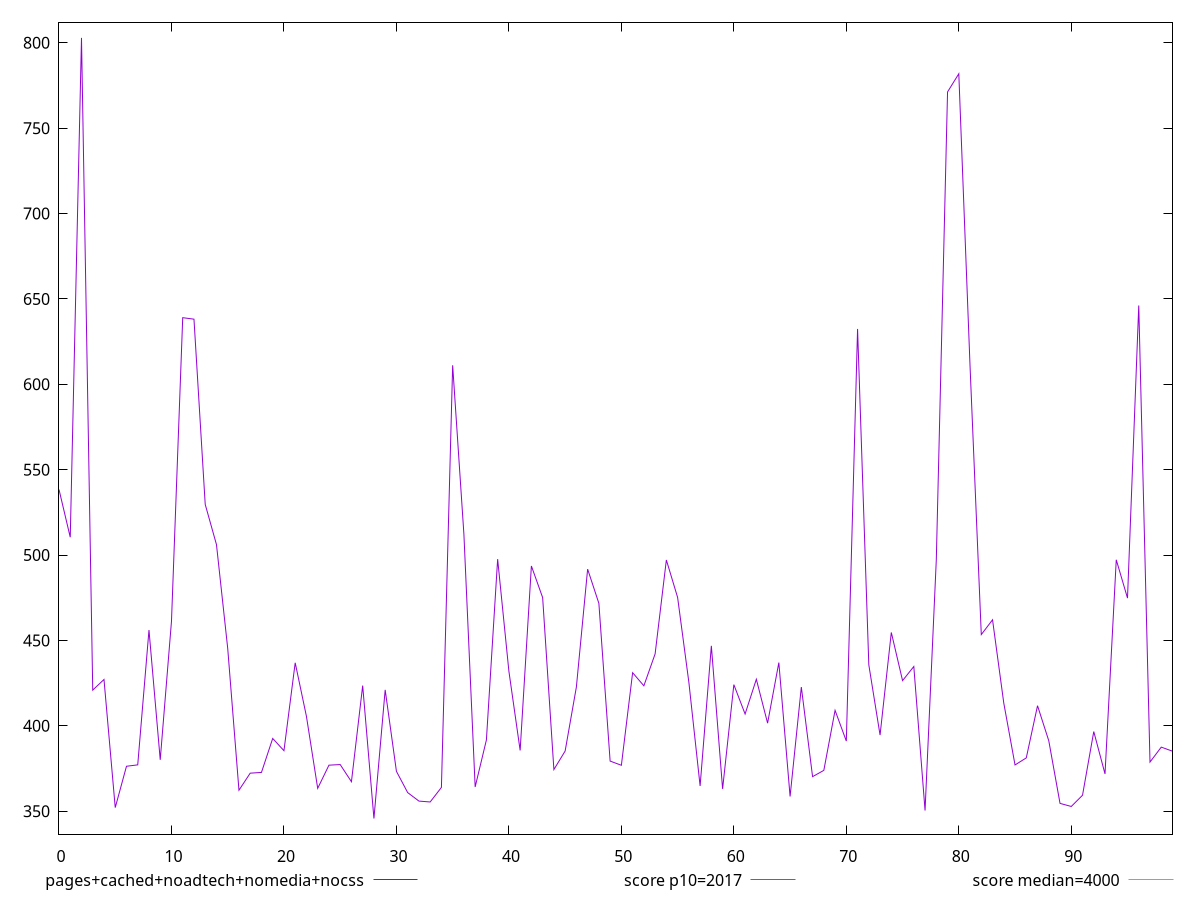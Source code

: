 reset

$pagesCachedNoadtechNomediaNocss <<EOF
0 538.3839999999998
1 510.44399999999996
2 802.8560000000007
3 420.9120000000001
4 427.1559999999999
5 352.12
6 376.32399999999996
7 377.152
8 456.08
9 380.10799999999995
10 461.2040000000002
11 639.0200000000002
12 638.1480000000003
13 529.6680000000002
14 506.15200000000027
15 445.36800000000017
16 362.2959999999999
17 372.28399999999993
18 372.7160000000001
19 392.6160000000001
20 385.44
21 436.9200000000002
22 405.52400000000006
23 363.38400000000007
24 376.9639999999997
25 377.32800000000003
26 367.27199999999993
27 423.55200000000013
28 345.72400000000005
29 421.08
30 373.364
31 360.90400000000017
32 355.932
33 355.40799999999996
34 363.93600000000004
35 611.1280000000004
36 512.156
37 364.21599999999995
38 391.724
39 497.62000000000023
40 431.95600000000013
41 385.592
42 493.6120000000002
43 475.1160000000003
44 374.3960000000001
45 385.24399999999997
46 422.7240000000001
47 491.768
48 471.7200000000001
49 379.35600000000005
50 376.90400000000005
51 431.11199999999997
52 423.44800000000015
53 442.1240000000001
54 497.12800000000004
55 475.1960000000001
56 425.54
57 364.78800000000007
58 446.8319999999999
59 363.064
60 424.1280000000001
61 406.91600000000005
62 427.2759999999999
63 401.568
64 437.0360000000001
65 358.63199999999995
66 422.71999999999997
67 370.24799999999993
68 373.9199999999999
69 409.06800000000015
70 391.068
71 632.4320000000002
72 435.692
73 394.58799999999997
74 454.688
75 426.47999999999996
76 434.7399999999999
77 350.4079999999999
78 497.24800000000016
79 771.2240000000003
80 781.8640000000007
81 610.6840000000005
82 453.44000000000005
83 462.1000000000001
84 413.29200000000003
85 377.092
86 381.232
87 411.788
88 391.26800000000003
89 354.59200000000004
90 352.78000000000003
91 359.352
92 396.652
93 371.844
94 497.24000000000007
95 474.8040000000002
96 646.152
97 378.78799999999984
98 387.52000000000004
99 385.1480000000001
EOF

set key outside below
set xrange [0:99]
set yrange [336.58136:811.9986400000007]
set trange [336.58136:811.9986400000007]
set terminal svg size 640, 500 enhanced background rgb 'white'
set output "report_00019_2021-02-10T18-14-37.922Z//mainthread-work-breakdown/comparison/line/4_vs_5.svg"

plot $pagesCachedNoadtechNomediaNocss title "pages+cached+noadtech+nomedia+nocss" with line, \
     2017 title "score p10=2017", \
     4000 title "score median=4000"

reset
